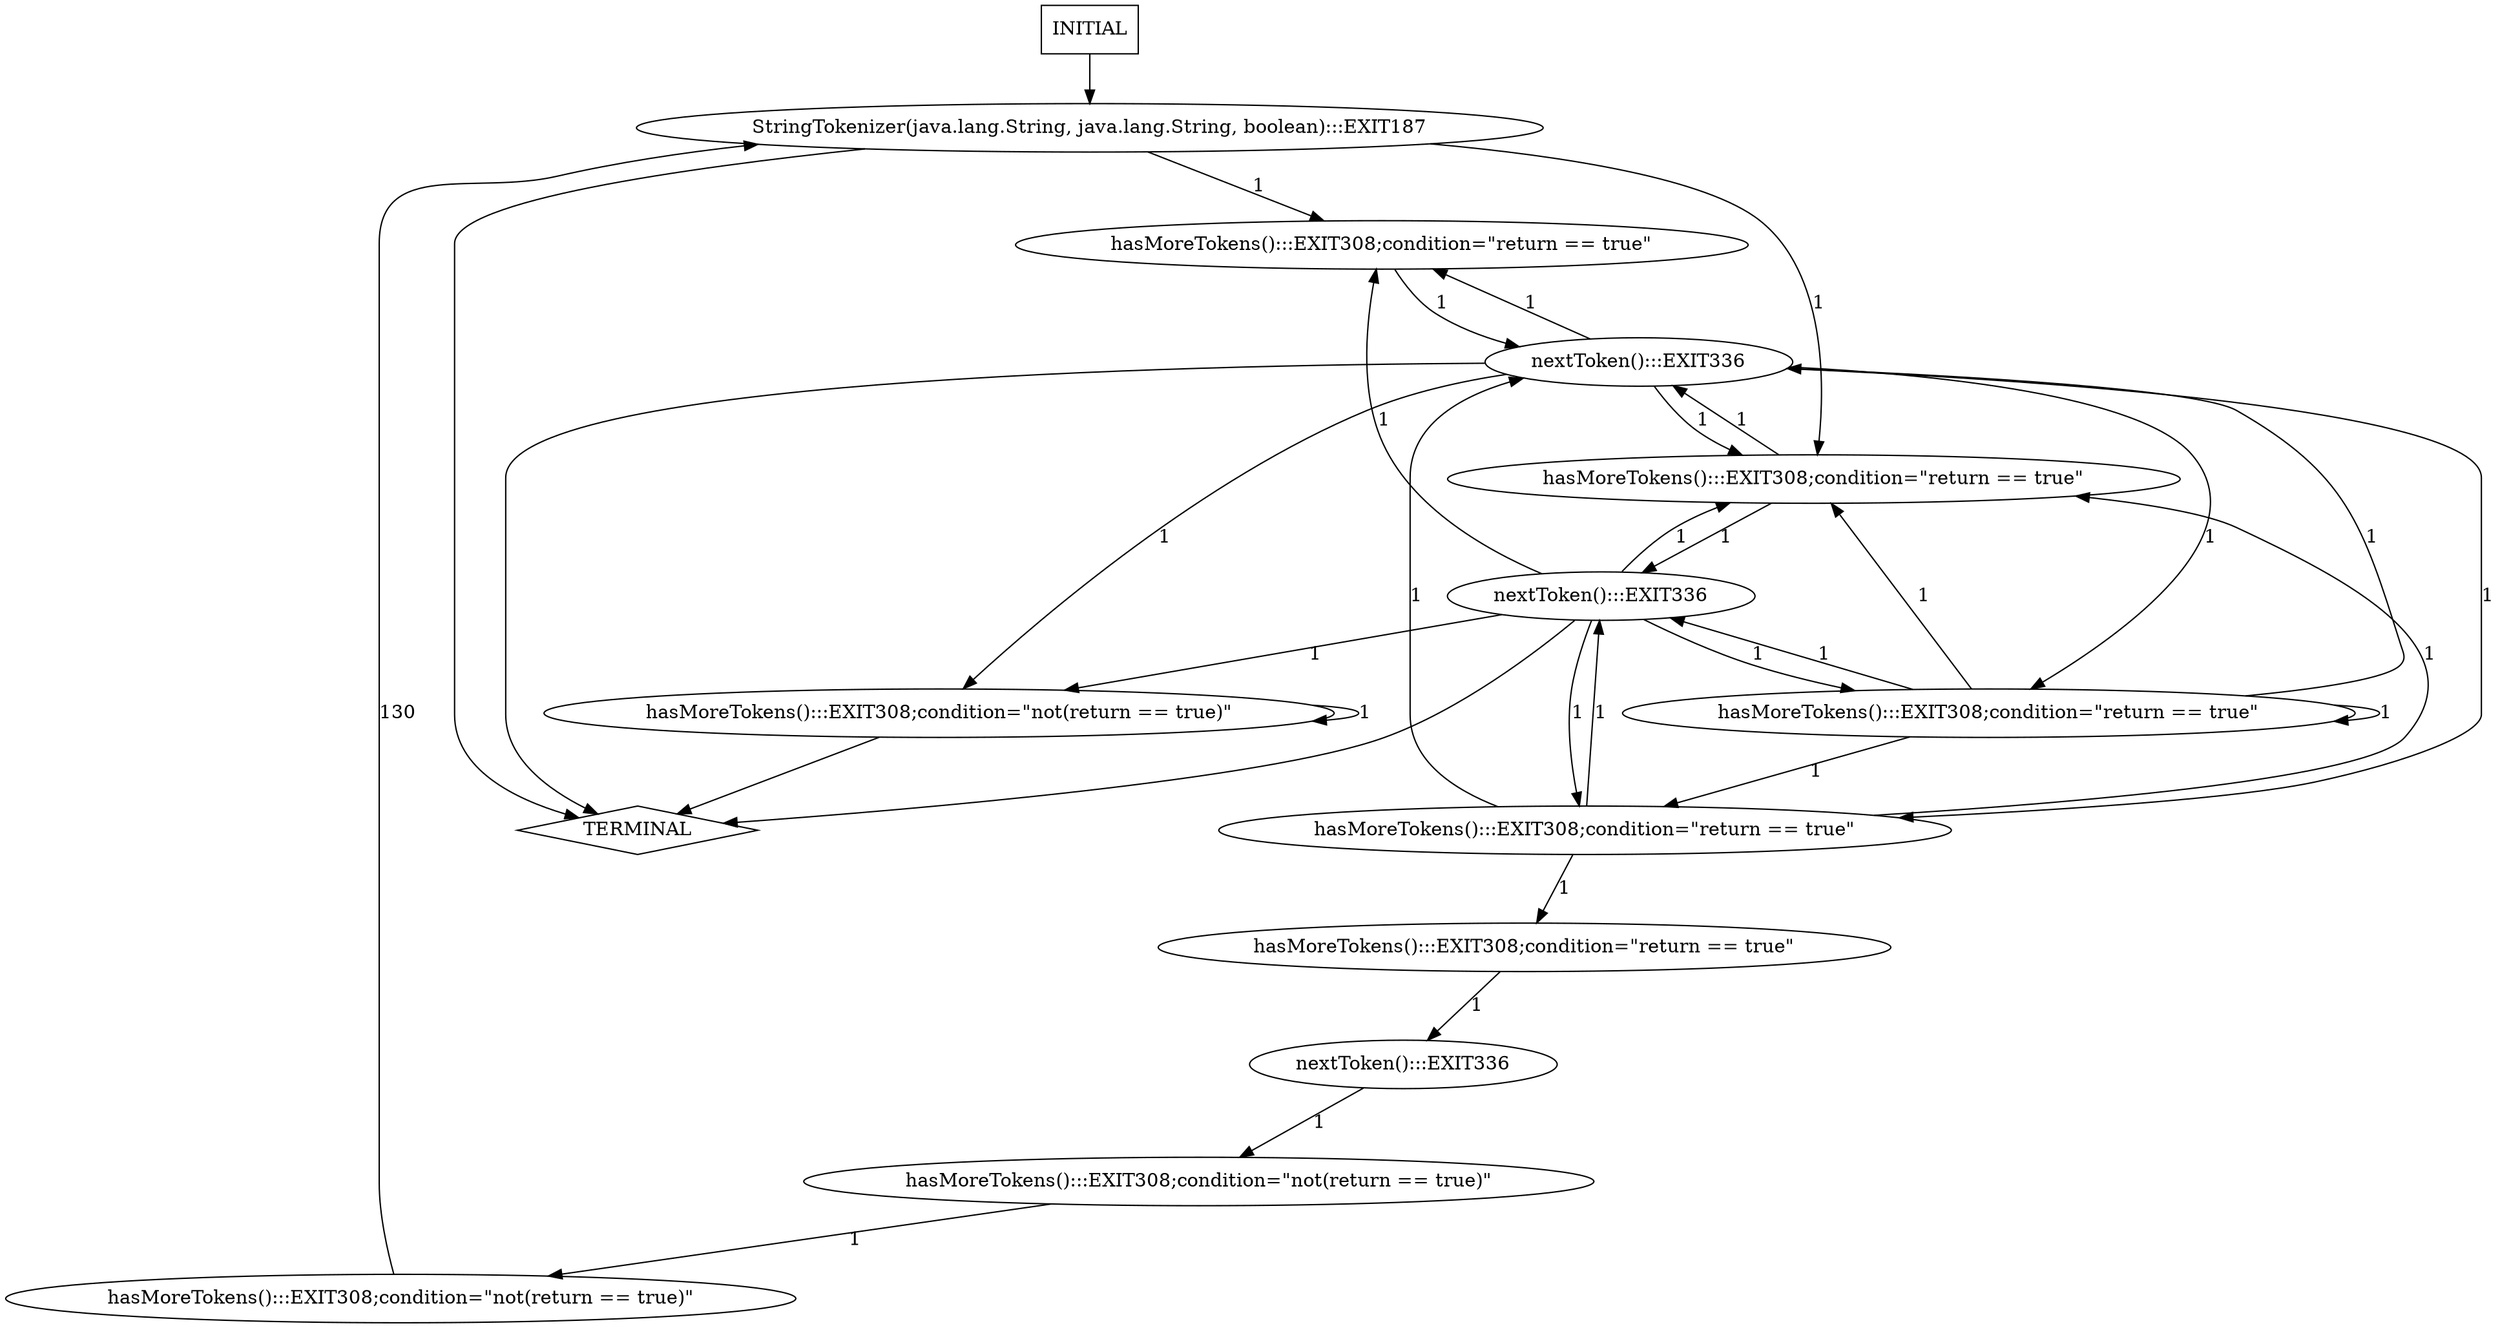 digraph G {
  0 [label="StringTokenizer(java.lang.String, java.lang.String, boolean):::EXIT187"];
  1 [label="hasMoreTokens():::EXIT308;condition=\"not(return == true)\""];
  2 [label="hasMoreTokens():::EXIT308;condition=\"not(return == true)\""];
  3 [label="hasMoreTokens():::EXIT308;condition=\"not(return == true)\""];
  4 [label="hasMoreTokens():::EXIT308;condition=\"return == true\""];
  5 [label="hasMoreTokens():::EXIT308;condition=\"return == true\""];
  6 [label="hasMoreTokens():::EXIT308;condition=\"return == true\""];
  7 [label="hasMoreTokens():::EXIT308;condition=\"return == true\""];
  8 [label="hasMoreTokens():::EXIT308;condition=\"return == true\""];
  9 [label="nextToken():::EXIT336"];
  10 [label="nextToken():::EXIT336"];
  11 [label="nextToken():::EXIT336"];
  12 [label="TERMINAL",shape=diamond];
  13 [label="INITIAL",shape=box];
0->5 [label="1"];
0->6 [label="1"];
0->12 [label=""];
1->0 [label="130"];
2->1 [label="1"];
3->3 [label="1"];
3->12 [label=""];
4->9 [label="1"];
5->11 [label="1"];
6->10 [label="1"];
6->11 [label="1"];
7->6 [label="1"];
7->4 [label="1"];
7->10 [label="1"];
7->11 [label="1"];
8->7 [label="1"];
8->6 [label="1"];
8->8 [label="1"];
8->10 [label="1"];
8->11 [label="1"];
9->2 [label="1"];
10->3 [label="1"];
10->5 [label="1"];
10->8 [label="1"];
10->6 [label="1"];
10->7 [label="1"];
10->12 [label=""];
11->3 [label="1"];
11->5 [label="1"];
11->7 [label="1"];
11->8 [label="1"];
11->6 [label="1"];
11->12 [label=""];
13->0 [label=""];
}
